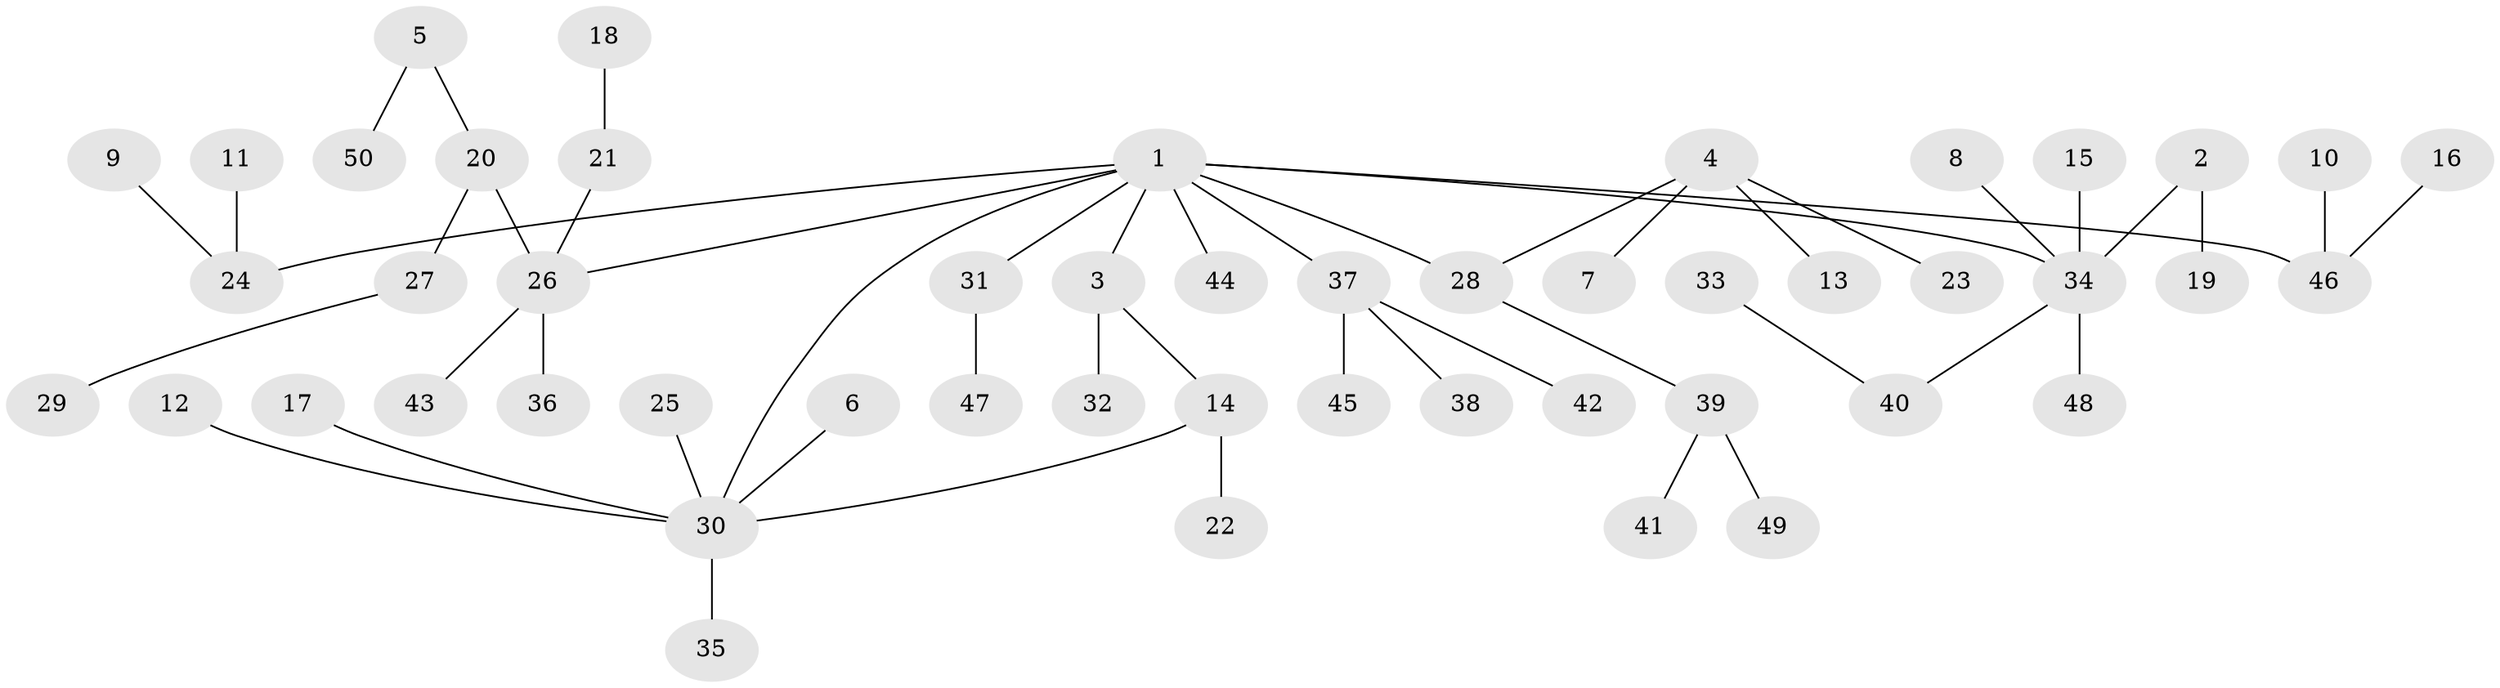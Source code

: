 // original degree distribution, {5: 0.050505050505050504, 4: 0.10101010101010101, 8: 0.010101010101010102, 2: 0.26262626262626265, 1: 0.494949494949495, 3: 0.08080808080808081}
// Generated by graph-tools (version 1.1) at 2025/25/03/09/25 03:25:27]
// undirected, 50 vertices, 50 edges
graph export_dot {
graph [start="1"]
  node [color=gray90,style=filled];
  1;
  2;
  3;
  4;
  5;
  6;
  7;
  8;
  9;
  10;
  11;
  12;
  13;
  14;
  15;
  16;
  17;
  18;
  19;
  20;
  21;
  22;
  23;
  24;
  25;
  26;
  27;
  28;
  29;
  30;
  31;
  32;
  33;
  34;
  35;
  36;
  37;
  38;
  39;
  40;
  41;
  42;
  43;
  44;
  45;
  46;
  47;
  48;
  49;
  50;
  1 -- 3 [weight=1.0];
  1 -- 24 [weight=1.0];
  1 -- 26 [weight=1.0];
  1 -- 28 [weight=1.0];
  1 -- 30 [weight=1.0];
  1 -- 31 [weight=1.0];
  1 -- 34 [weight=1.0];
  1 -- 37 [weight=1.0];
  1 -- 44 [weight=1.0];
  1 -- 46 [weight=1.0];
  2 -- 19 [weight=1.0];
  2 -- 34 [weight=1.0];
  3 -- 14 [weight=1.0];
  3 -- 32 [weight=1.0];
  4 -- 7 [weight=1.0];
  4 -- 13 [weight=1.0];
  4 -- 23 [weight=1.0];
  4 -- 28 [weight=1.0];
  5 -- 20 [weight=1.0];
  5 -- 50 [weight=1.0];
  6 -- 30 [weight=1.0];
  8 -- 34 [weight=1.0];
  9 -- 24 [weight=1.0];
  10 -- 46 [weight=1.0];
  11 -- 24 [weight=1.0];
  12 -- 30 [weight=1.0];
  14 -- 22 [weight=1.0];
  14 -- 30 [weight=1.0];
  15 -- 34 [weight=1.0];
  16 -- 46 [weight=1.0];
  17 -- 30 [weight=1.0];
  18 -- 21 [weight=1.0];
  20 -- 26 [weight=1.0];
  20 -- 27 [weight=1.0];
  21 -- 26 [weight=1.0];
  25 -- 30 [weight=1.0];
  26 -- 36 [weight=1.0];
  26 -- 43 [weight=1.0];
  27 -- 29 [weight=1.0];
  28 -- 39 [weight=1.0];
  30 -- 35 [weight=1.0];
  31 -- 47 [weight=1.0];
  33 -- 40 [weight=1.0];
  34 -- 40 [weight=1.0];
  34 -- 48 [weight=1.0];
  37 -- 38 [weight=1.0];
  37 -- 42 [weight=1.0];
  37 -- 45 [weight=1.0];
  39 -- 41 [weight=1.0];
  39 -- 49 [weight=1.0];
}
